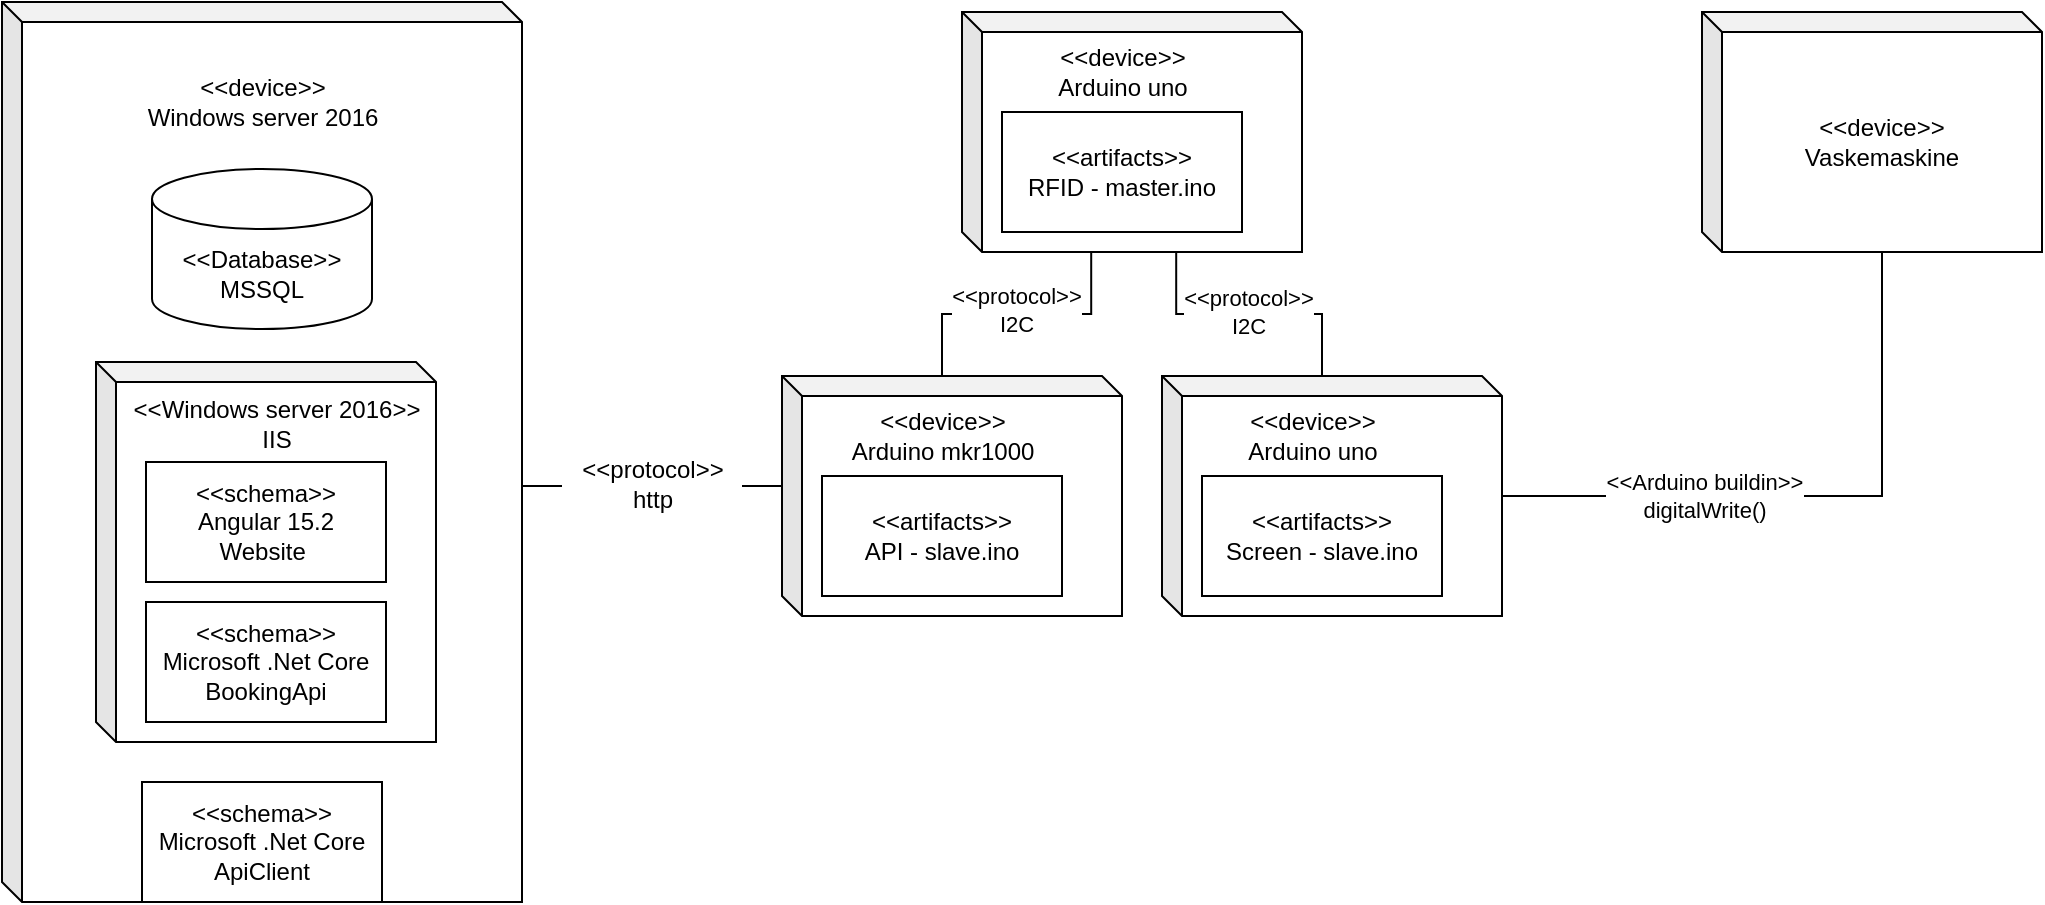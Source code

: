<mxfile version="20.8.10" type="device"><diagram id="4aHDbmD744JLrPUKqjUw" name="Side-1"><mxGraphModel dx="1418" dy="828" grid="1" gridSize="10" guides="1" tooltips="1" connect="1" arrows="1" fold="1" page="1" pageScale="1" pageWidth="1169" pageHeight="827" math="0" shadow="0"><root><mxCell id="0"/><mxCell id="1" parent="0"/><mxCell id="NuZX1FzLvyXk94QGMxE6-7" value="&lt;p style=&quot;line-height: 190%&quot;&gt;&lt;br&gt;&lt;/p&gt;" style="shape=cube;whiteSpace=wrap;html=1;boundedLbl=1;backgroundOutline=1;darkOpacity=0.05;darkOpacity2=0.1;size=10;" parent="1" vertex="1"><mxGeometry x="60" y="223" width="260" height="450" as="geometry"/></mxCell><mxCell id="NuZX1FzLvyXk94QGMxE6-1" value="" style="shape=cube;whiteSpace=wrap;html=1;boundedLbl=1;backgroundOutline=1;darkOpacity=0.05;darkOpacity2=0.1;size=10;align=center;" parent="1" vertex="1"><mxGeometry x="107" y="403" width="170" height="190" as="geometry"/></mxCell><mxCell id="NuZX1FzLvyXk94QGMxE6-2" value="&amp;lt;&amp;lt;device&amp;gt;&amp;gt;&lt;br&gt;Vaskemaskine" style="shape=cube;whiteSpace=wrap;html=1;boundedLbl=1;backgroundOutline=1;darkOpacity=0.05;darkOpacity2=0.1;size=10;" parent="1" vertex="1"><mxGeometry x="910" y="228" width="170" height="120" as="geometry"/></mxCell><mxCell id="NuZX1FzLvyXk94QGMxE6-6" value="&amp;lt;&amp;lt;Database&amp;gt;&amp;gt;&lt;br&gt;MSSQL" style="shape=cylinder3;whiteSpace=wrap;html=1;boundedLbl=1;backgroundOutline=1;size=15;" parent="1" vertex="1"><mxGeometry x="135" y="306.5" width="110" height="80" as="geometry"/></mxCell><mxCell id="NuZX1FzLvyXk94QGMxE6-8" value="&lt;span&gt;&amp;lt;&amp;lt;device&amp;gt;&amp;gt;&lt;br&gt;Windows server 2016&lt;br&gt;&lt;/span&gt;" style="text;html=1;align=center;verticalAlign=middle;resizable=0;points=[];autosize=1;strokeColor=none;" parent="1" vertex="1"><mxGeometry x="125" y="258" width="130" height="30" as="geometry"/></mxCell><mxCell id="NuZX1FzLvyXk94QGMxE6-10" value="&amp;lt;&amp;lt;schema&amp;gt;&amp;gt;&lt;br&gt;Angular 15.2&lt;br&gt;Website&amp;nbsp;" style="rounded=0;whiteSpace=wrap;html=1;" parent="1" vertex="1"><mxGeometry x="132" y="453" width="120" height="60" as="geometry"/></mxCell><mxCell id="NuZX1FzLvyXk94QGMxE6-34" style="edgeStyle=orthogonalEdgeStyle;rounded=0;orthogonalLoop=1;jettySize=auto;html=1;entryX=0;entryY=0;entryDx=80;entryDy=0;entryPerimeter=0;exitX=0.63;exitY=1;exitDx=0;exitDy=0;exitPerimeter=0;endArrow=none;endFill=0;" parent="1" source="NuZX1FzLvyXk94QGMxE6-21" target="NuZX1FzLvyXk94QGMxE6-27" edge="1"><mxGeometry relative="1" as="geometry"/></mxCell><mxCell id="NuZX1FzLvyXk94QGMxE6-35" style="edgeStyle=orthogonalEdgeStyle;rounded=0;orthogonalLoop=1;jettySize=auto;html=1;entryX=0;entryY=0;entryDx=80;entryDy=0;entryPerimeter=0;exitX=0.38;exitY=1;exitDx=0;exitDy=0;exitPerimeter=0;endArrow=none;endFill=0;" parent="1" source="NuZX1FzLvyXk94QGMxE6-21" target="NuZX1FzLvyXk94QGMxE6-24" edge="1"><mxGeometry relative="1" as="geometry"/></mxCell><mxCell id="NuZX1FzLvyXk94QGMxE6-36" value="&amp;lt;&amp;lt;protocol&amp;gt;&amp;gt;&lt;br&gt;I2C" style="edgeLabel;html=1;align=center;verticalAlign=middle;resizable=0;points=[];" parent="NuZX1FzLvyXk94QGMxE6-35" vertex="1" connectable="0"><mxGeometry x="-0.254" y="1" relative="1" as="geometry"><mxPoint x="-18" y="-3" as="offset"/></mxGeometry></mxCell><mxCell id="NuZX1FzLvyXk94QGMxE6-21" value="" style="shape=cube;whiteSpace=wrap;html=1;boundedLbl=1;backgroundOutline=1;darkOpacity=0.05;darkOpacity2=0.1;size=10;points=[[0,0,0,0,0],[0,0,0,0,55],[0,0,0,0,110],[0,0,0,5,115],[0,0,0,80,0],[0,0,0,160,0],[0,0,0,165,5],[0,0,0,170,10],[0,0,0,170,65],[0.13,1,0,0,0],[0.25,1,0,0,0],[0.38,1,0,0,0],[0.5,1,0,0,0],[0.63,1,0,0,0],[0.75,1,0,0,0],[0.88,1,0,0,0]];" parent="1" vertex="1"><mxGeometry x="540" y="228" width="170" height="120" as="geometry"/></mxCell><mxCell id="NuZX1FzLvyXk94QGMxE6-23" value="&amp;lt;&amp;lt;device&amp;gt;&amp;gt;&lt;br&gt;Arduino uno" style="text;html=1;align=center;verticalAlign=middle;resizable=0;points=[];autosize=1;strokeColor=none;" parent="1" vertex="1"><mxGeometry x="580" y="243" width="80" height="30" as="geometry"/></mxCell><mxCell id="NuZX1FzLvyXk94QGMxE6-24" value="" style="shape=cube;whiteSpace=wrap;html=1;boundedLbl=1;backgroundOutline=1;darkOpacity=0.05;darkOpacity2=0.1;size=10;" parent="1" vertex="1"><mxGeometry x="450" y="410" width="170" height="120" as="geometry"/></mxCell><mxCell id="NuZX1FzLvyXk94QGMxE6-26" value="&amp;lt;&amp;lt;device&amp;gt;&amp;gt;&lt;br&gt;Arduino mkr1000" style="text;html=1;align=center;verticalAlign=middle;resizable=0;points=[];autosize=1;strokeColor=none;" parent="1" vertex="1"><mxGeometry x="475" y="425" width="110" height="30" as="geometry"/></mxCell><mxCell id="OrqozKGzhDyoxAiB6y6H-1" style="edgeStyle=orthogonalEdgeStyle;rounded=0;orthogonalLoop=1;jettySize=auto;html=1;entryX=0;entryY=0;entryDx=90;entryDy=120;entryPerimeter=0;endArrow=none;endFill=0;" parent="1" source="NuZX1FzLvyXk94QGMxE6-27" target="NuZX1FzLvyXk94QGMxE6-2" edge="1"><mxGeometry relative="1" as="geometry"/></mxCell><mxCell id="OrqozKGzhDyoxAiB6y6H-4" value="&amp;lt;&amp;lt;Arduino buildin&amp;gt;&amp;gt;&lt;br&gt;digitalWrite()" style="edgeLabel;html=1;align=center;verticalAlign=middle;resizable=0;points=[];" parent="OrqozKGzhDyoxAiB6y6H-1" vertex="1" connectable="0"><mxGeometry x="-0.357" y="2" relative="1" as="geometry"><mxPoint y="2" as="offset"/></mxGeometry></mxCell><mxCell id="NuZX1FzLvyXk94QGMxE6-27" value="" style="shape=cube;whiteSpace=wrap;html=1;boundedLbl=1;backgroundOutline=1;darkOpacity=0.05;darkOpacity2=0.1;size=10;" parent="1" vertex="1"><mxGeometry x="640" y="410" width="170" height="120" as="geometry"/></mxCell><mxCell id="NuZX1FzLvyXk94QGMxE6-28" value="&amp;lt;&amp;lt;artifacts&amp;gt;&amp;gt;&lt;br&gt;Screen - slave.ino" style="rounded=0;whiteSpace=wrap;html=1;" parent="1" vertex="1"><mxGeometry x="660" y="460" width="120" height="60" as="geometry"/></mxCell><mxCell id="NuZX1FzLvyXk94QGMxE6-29" value="&amp;lt;&amp;lt;device&amp;gt;&amp;gt;&lt;br&gt;Arduino uno" style="text;html=1;align=center;verticalAlign=middle;resizable=0;points=[];autosize=1;strokeColor=none;" parent="1" vertex="1"><mxGeometry x="675" y="425" width="80" height="30" as="geometry"/></mxCell><mxCell id="NuZX1FzLvyXk94QGMxE6-12" value="&amp;lt;&amp;lt;artifacts&amp;gt;&amp;gt;&lt;br&gt;API - slave.ino" style="rounded=0;whiteSpace=wrap;html=1;" parent="1" vertex="1"><mxGeometry x="470" y="460" width="120" height="60" as="geometry"/></mxCell><mxCell id="NuZX1FzLvyXk94QGMxE6-11" value="&amp;lt;&amp;lt;artifacts&amp;gt;&amp;gt;&lt;br&gt;RFID - master.ino" style="rounded=0;whiteSpace=wrap;html=1;" parent="1" vertex="1"><mxGeometry x="560" y="278" width="120" height="60" as="geometry"/></mxCell><mxCell id="NuZX1FzLvyXk94QGMxE6-31" value="&lt;span&gt;&amp;lt;&amp;lt;Windows server 2016&amp;gt;&amp;gt;&lt;/span&gt;&lt;br&gt;&lt;span&gt;IIS&lt;/span&gt;" style="text;html=1;align=center;verticalAlign=middle;resizable=0;points=[];autosize=1;strokeColor=none;" parent="1" vertex="1"><mxGeometry x="117" y="418.5" width="160" height="30" as="geometry"/></mxCell><mxCell id="NuZX1FzLvyXk94QGMxE6-37" value="&amp;lt;&amp;lt;protocol&amp;gt;&amp;gt;&lt;br&gt;I2C" style="edgeLabel;html=1;align=center;verticalAlign=middle;resizable=0;points=[];" parent="1" vertex="1" connectable="0"><mxGeometry x="655.003" y="357.5" as="geometry"><mxPoint x="28" y="20" as="offset"/></mxGeometry></mxCell><mxCell id="165oEKgb5R-fERzgzsse-2" value="&amp;lt;&amp;lt;schema&amp;gt;&amp;gt;&lt;br&gt;Microsoft .Net Core&lt;br&gt;BookingApi" style="rounded=0;whiteSpace=wrap;html=1;" parent="1" vertex="1"><mxGeometry x="132" y="523" width="120" height="60" as="geometry"/></mxCell><mxCell id="165oEKgb5R-fERzgzsse-3" value="&amp;lt;&amp;lt;schema&amp;gt;&amp;gt;&lt;br&gt;Microsoft .Net Core&lt;br&gt;ApiClient" style="rounded=0;whiteSpace=wrap;html=1;" parent="1" vertex="1"><mxGeometry x="130" y="613" width="120" height="60" as="geometry"/></mxCell><mxCell id="165oEKgb5R-fERzgzsse-5" value="" style="edgeStyle=orthogonalEdgeStyle;rounded=0;orthogonalLoop=1;jettySize=auto;html=1;endArrow=none;endFill=0;entryX=0;entryY=0;entryDx=0;entryDy=55;entryPerimeter=0;" parent="1" source="NuZX1FzLvyXk94QGMxE6-7" target="NuZX1FzLvyXk94QGMxE6-24" edge="1"><mxGeometry relative="1" as="geometry"><mxPoint x="320" y="465" as="sourcePoint"/><mxPoint x="390" y="530" as="targetPoint"/><Array as="points"><mxPoint x="400" y="465"/><mxPoint x="400" y="465"/></Array></mxGeometry></mxCell><mxCell id="OrqozKGzhDyoxAiB6y6H-3" value="&amp;lt;&amp;lt;protocol&amp;gt;&amp;gt;&lt;br&gt;http" style="text;html=1;align=center;verticalAlign=middle;resizable=0;points=[];autosize=1;strokeColor=none;fillColor=default;" parent="1" vertex="1"><mxGeometry x="340" y="444" width="90" height="40" as="geometry"/></mxCell></root></mxGraphModel></diagram></mxfile>